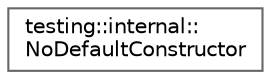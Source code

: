 digraph "Graphical Class Hierarchy"
{
 // LATEX_PDF_SIZE
  bgcolor="transparent";
  edge [fontname=Helvetica,fontsize=10,labelfontname=Helvetica,labelfontsize=10];
  node [fontname=Helvetica,fontsize=10,shape=box,height=0.2,width=0.4];
  rankdir="LR";
  Node0 [id="Node000000",label="testing::internal::\lNoDefaultConstructor",height=0.2,width=0.4,color="grey40", fillcolor="white", style="filled",URL="$classtesting_1_1internal_1_1NoDefaultConstructor.html",tooltip=" "];
}
